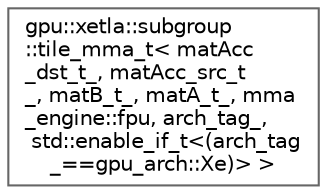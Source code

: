 digraph "Graphical Class Hierarchy"
{
 // LATEX_PDF_SIZE
  bgcolor="transparent";
  edge [fontname=Helvetica,fontsize=10,labelfontname=Helvetica,labelfontsize=10];
  node [fontname=Helvetica,fontsize=10,shape=box,height=0.2,width=0.4];
  rankdir="LR";
  Node0 [id="Node000000",label="gpu::xetla::subgroup\l::tile_mma_t\< matAcc\l_dst_t_, matAcc_src_t\l_, matB_t_, matA_t_, mma\l_engine::fpu, arch_tag_,\l std::enable_if_t\<(arch_tag\l_==gpu_arch::Xe)\> \>",height=0.2,width=0.4,color="grey40", fillcolor="white", style="filled",URL="$structgpu_1_1xetla_1_1subgroup_1_1tile__mma__t_3_01matAcc__dst__t___00_01matAcc__src__t___00_01m06b88c4e579b298664a350bfbec02f8f.html",tooltip="Is the tile mma operation functor, specialized for Xe and fpu engine."];
}
